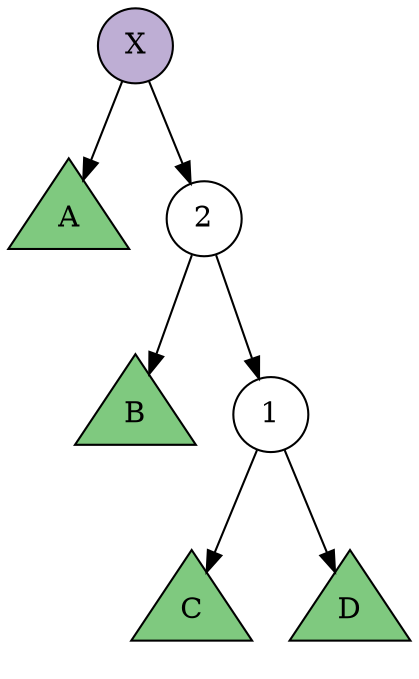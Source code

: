 digraph g {
    node[shape=circle fixedsize=true style=filled fillcolor=white colorscheme=accent8 ];
    3->A;
    3->2;
    2->B;
    2->1;
    1->C;
    1->D;
    A,B,C,D[shape=triangle height=0.8 width=0.8 fillcolor="1"];
    3[label="X" fillcolor="2"]
}
